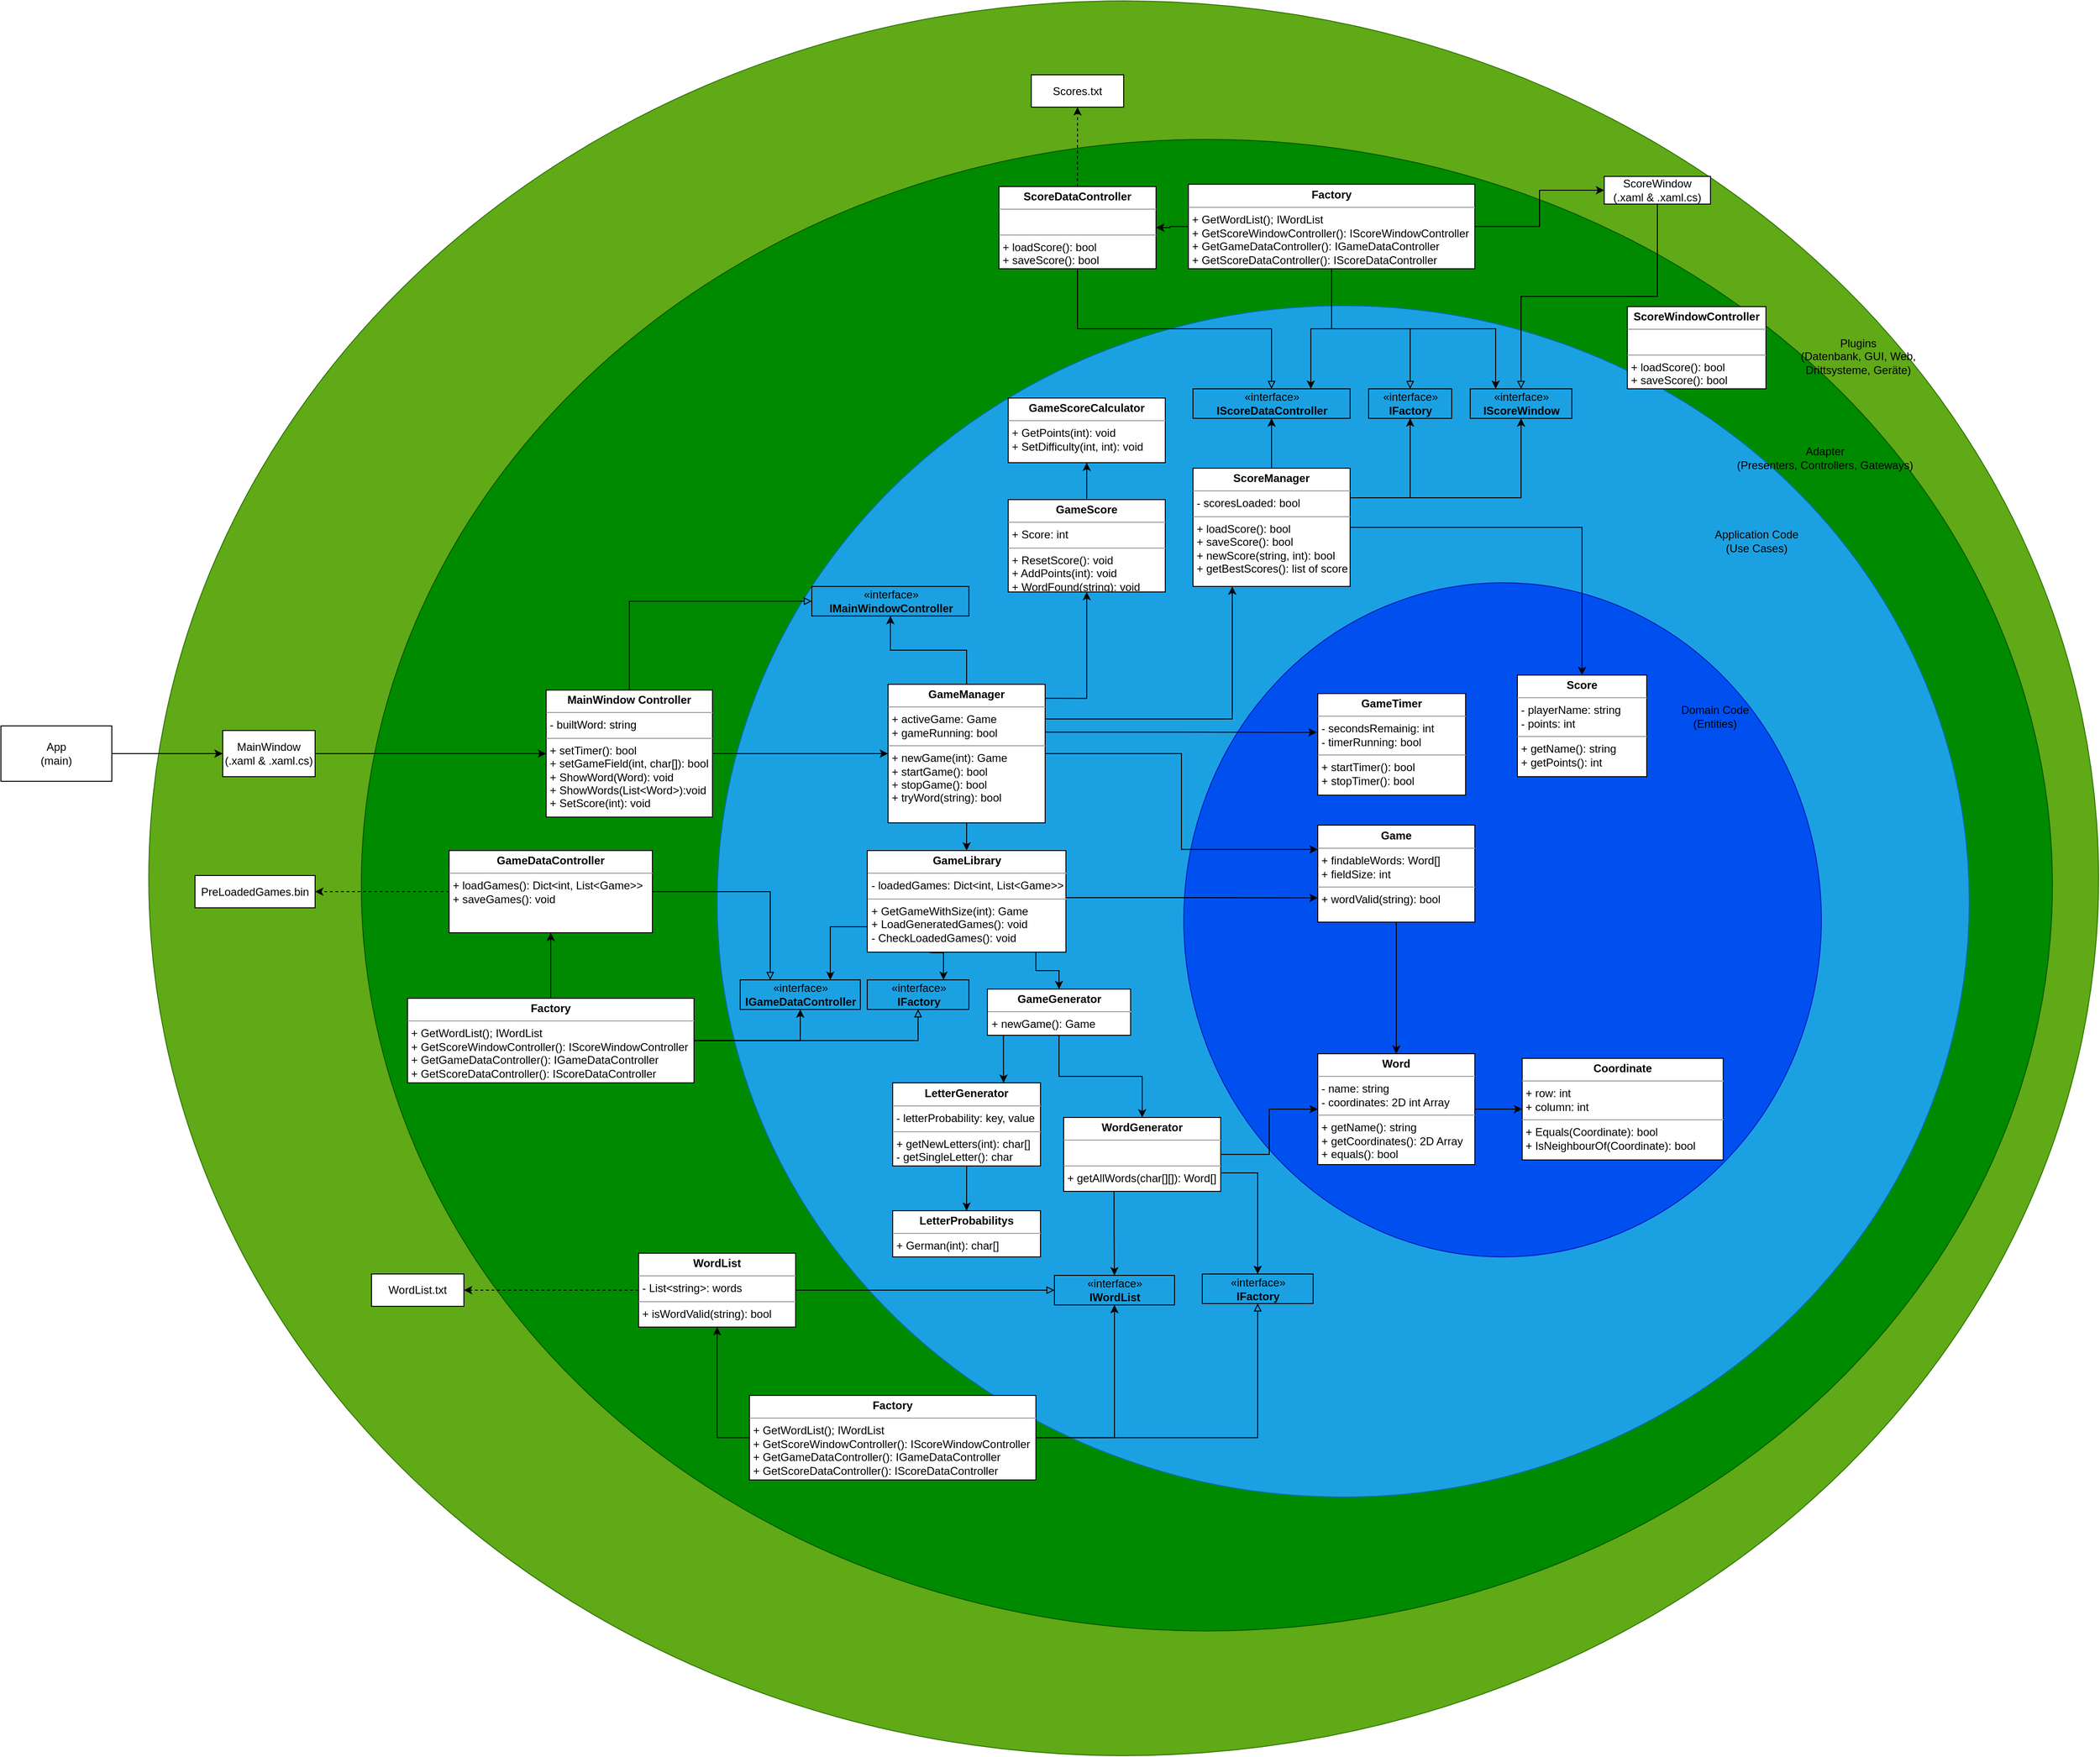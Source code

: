 <mxfile version="14.4.3" type="device"><diagram id="13Ci8cnXTDBYmVddRclu" name="Seite-1"><mxGraphModel dx="351" dy="676" grid="1" gridSize="10" guides="1" tooltips="1" connect="1" arrows="1" fold="1" page="1" pageScale="1" pageWidth="827" pageHeight="1169" math="0" shadow="0"><root><mxCell id="0"/><mxCell id="1" parent="0"/><mxCell id="1ZH-UxGlyihbAkUnr0aM-4" value="" style="ellipse;whiteSpace=wrap;html=1;fillColor=#60a917;strokeColor=#2D7600;fontColor=#ffffff;" parent="1" vertex="1"><mxGeometry x="1000" width="2110" height="1900" as="geometry"/></mxCell><mxCell id="1ZH-UxGlyihbAkUnr0aM-3" value="" style="ellipse;whiteSpace=wrap;html=1;fillColor=#008a00;strokeColor=#005700;fontColor=#ffffff;" parent="1" vertex="1"><mxGeometry x="1230" y="150" width="1830" height="1615" as="geometry"/></mxCell><mxCell id="1ZH-UxGlyihbAkUnr0aM-2" value="" style="ellipse;whiteSpace=wrap;html=1;fillColor=#1ba1e2;strokeColor=#006EAF;fontColor=#ffffff;" parent="1" vertex="1"><mxGeometry x="1615" y="330" width="1355" height="1290" as="geometry"/></mxCell><mxCell id="1ZH-UxGlyihbAkUnr0aM-1" value="" style="ellipse;whiteSpace=wrap;html=1;fillColor=#0050ef;strokeColor=#001DBC;fontColor=#ffffff;" parent="1" vertex="1"><mxGeometry x="2120" y="630" width="690" height="730" as="geometry"/></mxCell><mxCell id="1ZH-UxGlyihbAkUnr0aM-5" value="Plugins&lt;br&gt;(Datenbank, GUI, Web, &lt;br&gt;Drittsysteme, Geräte)" style="text;html=1;strokeColor=none;fillColor=none;align=center;verticalAlign=middle;whiteSpace=wrap;rounded=0;" parent="1" vertex="1"><mxGeometry x="2730" y="360" width="240" height="50" as="geometry"/></mxCell><mxCell id="1ZH-UxGlyihbAkUnr0aM-7" value="Adapter&lt;br&gt;(Presenters, Controllers, Gateways)" style="text;html=1;strokeColor=none;fillColor=none;align=center;verticalAlign=middle;whiteSpace=wrap;rounded=0;" parent="1" vertex="1"><mxGeometry x="2703.75" y="480" width="220" height="30" as="geometry"/></mxCell><mxCell id="1ZH-UxGlyihbAkUnr0aM-8" value="Application Code&lt;br&gt;(Use Cases)" style="text;html=1;strokeColor=none;fillColor=none;align=center;verticalAlign=middle;whiteSpace=wrap;rounded=0;" parent="1" vertex="1"><mxGeometry x="2690" y="570" width="100" height="30" as="geometry"/></mxCell><mxCell id="1ZH-UxGlyihbAkUnr0aM-9" value="Domain Code&lt;br&gt;(Entities)" style="text;html=1;strokeColor=none;fillColor=none;align=center;verticalAlign=middle;whiteSpace=wrap;rounded=0;" parent="1" vertex="1"><mxGeometry x="2650" y="760" width="90" height="30" as="geometry"/></mxCell><mxCell id="1ZH-UxGlyihbAkUnr0aM-16" style="edgeStyle=orthogonalEdgeStyle;rounded=0;orthogonalLoop=1;jettySize=auto;html=1;entryX=0;entryY=0.5;entryDx=0;entryDy=0;" parent="1" source="1ZH-UxGlyihbAkUnr0aM-10" target="1ZH-UxGlyihbAkUnr0aM-84" edge="1"><mxGeometry relative="1" as="geometry"><mxPoint x="1530" y="655" as="targetPoint"/></mxGeometry></mxCell><mxCell id="1ZH-UxGlyihbAkUnr0aM-10" value="MainWindow&lt;br&gt;(.xaml &amp;amp; .xaml.cs)" style="rounded=0;whiteSpace=wrap;html=1;" parent="1" vertex="1"><mxGeometry x="1080" y="790" width="100" height="50" as="geometry"/></mxCell><mxCell id="1ZH-UxGlyihbAkUnr0aM-22" value="" style="edgeStyle=orthogonalEdgeStyle;rounded=0;orthogonalLoop=1;jettySize=auto;html=1;entryX=0;entryY=0.5;entryDx=0;entryDy=0;exitX=1;exitY=0.5;exitDx=0;exitDy=0;" parent="1" source="1ZH-UxGlyihbAkUnr0aM-84" target="1ZH-UxGlyihbAkUnr0aM-75" edge="1"><mxGeometry relative="1" as="geometry"><mxPoint x="1580" y="672.5" as="sourcePoint"/><mxPoint x="1737.0" y="707.5" as="targetPoint"/></mxGeometry></mxCell><mxCell id="1ZH-UxGlyihbAkUnr0aM-50" style="edgeStyle=orthogonalEdgeStyle;rounded=0;orthogonalLoop=1;jettySize=auto;html=1;entryX=-0.007;entryY=0.382;entryDx=0;entryDy=0;exitX=0.994;exitY=0.345;exitDx=0;exitDy=0;exitPerimeter=0;entryPerimeter=0;" parent="1" source="1ZH-UxGlyihbAkUnr0aM-75" target="1ZH-UxGlyihbAkUnr0aM-41" edge="1"><mxGeometry relative="1" as="geometry"><mxPoint x="1837.0" y="707.5" as="sourcePoint"/></mxGeometry></mxCell><mxCell id="1ZH-UxGlyihbAkUnr0aM-23" value="WordList.txt" style="rounded=0;whiteSpace=wrap;html=1;" parent="1" vertex="1"><mxGeometry x="1241" y="1378.5" width="100" height="35" as="geometry"/></mxCell><mxCell id="1ZH-UxGlyihbAkUnr0aM-30" style="edgeStyle=orthogonalEdgeStyle;rounded=0;orthogonalLoop=1;jettySize=auto;html=1;entryX=1;entryY=0.5;entryDx=0;entryDy=0;dashed=1;exitX=0;exitY=0.5;exitDx=0;exitDy=0;" parent="1" source="1ZH-UxGlyihbAkUnr0aM-67" target="1ZH-UxGlyihbAkUnr0aM-23" edge="1"><mxGeometry relative="1" as="geometry"><mxPoint x="1350" y="897.5" as="sourcePoint"/></mxGeometry></mxCell><mxCell id="1ZH-UxGlyihbAkUnr0aM-41" value="&lt;p style=&quot;margin: 0px ; margin-top: 4px ; text-align: center&quot;&gt;&lt;b&gt;GameTimer&lt;/b&gt;&lt;/p&gt;&lt;hr size=&quot;1&quot;&gt;&lt;p style=&quot;margin: 0px ; margin-left: 4px&quot;&gt;- secondsRemainig: int&lt;/p&gt;&lt;p style=&quot;margin: 0px ; margin-left: 4px&quot;&gt;- timerRunning: bool&lt;/p&gt;&lt;hr size=&quot;1&quot;&gt;&lt;p style=&quot;margin: 0px ; margin-left: 4px&quot;&gt;+ startTimer(): bool&lt;/p&gt;&lt;p style=&quot;margin: 0px ; margin-left: 4px&quot;&gt;+ stopTimer(): bool&lt;/p&gt;" style="verticalAlign=top;align=left;overflow=fill;fontSize=12;fontFamily=Helvetica;html=1;labelBackgroundColor=none;collapsible=0;" parent="1" vertex="1"><mxGeometry x="2265" y="750" width="160" height="110" as="geometry"><mxRectangle x="610" y="215" width="130" height="80" as="alternateBounds"/></mxGeometry></mxCell><mxCell id="wfWR9D2AQXzAKUFRXGrG-4" style="edgeStyle=orthogonalEdgeStyle;rounded=0;orthogonalLoop=1;jettySize=auto;html=1;entryX=0;entryY=0.5;entryDx=0;entryDy=0;" parent="1" source="1ZH-UxGlyihbAkUnr0aM-53" target="wfWR9D2AQXzAKUFRXGrG-3" edge="1"><mxGeometry relative="1" as="geometry"/></mxCell><mxCell id="1ZH-UxGlyihbAkUnr0aM-53" value="&lt;p style=&quot;margin: 0px ; margin-top: 4px ; text-align: center&quot;&gt;&lt;b&gt;Word&lt;/b&gt;&lt;/p&gt;&lt;hr size=&quot;1&quot;&gt;&lt;p style=&quot;margin: 0px ; margin-left: 4px&quot;&gt;- name: string&lt;/p&gt;&lt;p style=&quot;margin: 0px ; margin-left: 4px&quot;&gt;- coordinates: 2D int Array&lt;/p&gt;&lt;hr size=&quot;1&quot;&gt;&lt;p style=&quot;margin: 0px ; margin-left: 4px&quot;&gt;+ getName(): string&lt;/p&gt;&lt;p style=&quot;margin: 0px ; margin-left: 4px&quot;&gt;+ getCoordinates(): 2D Array&lt;/p&gt;&lt;p style=&quot;margin: 0px ; margin-left: 4px&quot;&gt;+ equals(): bool&lt;/p&gt;" style="verticalAlign=top;align=left;overflow=fill;fontSize=12;fontFamily=Helvetica;html=1;labelBackgroundColor=none;collapsible=0;" parent="1" vertex="1"><mxGeometry x="2265" y="1140" width="170" height="120" as="geometry"><mxRectangle x="610" y="215" width="130" height="80" as="alternateBounds"/></mxGeometry></mxCell><mxCell id="1ZH-UxGlyihbAkUnr0aM-54" value="&lt;p style=&quot;margin: 0px ; margin-top: 4px ; text-align: center&quot;&gt;&lt;b&gt;Score&lt;/b&gt;&lt;/p&gt;&lt;hr size=&quot;1&quot;&gt;&lt;p style=&quot;margin: 0px ; margin-left: 4px&quot;&gt;- playerName: string&lt;/p&gt;&lt;p style=&quot;margin: 0px ; margin-left: 4px&quot;&gt;- points: int&lt;/p&gt;&lt;hr size=&quot;1&quot;&gt;&lt;p style=&quot;margin: 0px ; margin-left: 4px&quot;&gt;+ getName(): string&lt;/p&gt;&lt;p style=&quot;margin: 0px ; margin-left: 4px&quot;&gt;+ getPoints(): int&lt;/p&gt;" style="verticalAlign=top;align=left;overflow=fill;fontSize=12;fontFamily=Helvetica;html=1;labelBackgroundColor=none;collapsible=0;" parent="1" vertex="1"><mxGeometry x="2481" y="730" width="140" height="110" as="geometry"><mxRectangle x="610" y="215" width="130" height="80" as="alternateBounds"/></mxGeometry></mxCell><mxCell id="1ZH-UxGlyihbAkUnr0aM-56" style="edgeStyle=orthogonalEdgeStyle;rounded=0;orthogonalLoop=1;jettySize=auto;html=1;" parent="1" source="1ZH-UxGlyihbAkUnr0aM-55" target="1ZH-UxGlyihbAkUnr0aM-54" edge="1"><mxGeometry relative="1" as="geometry"/></mxCell><mxCell id="b4P-lz3XP3PZONv5YDNx-13" style="edgeStyle=orthogonalEdgeStyle;rounded=0;orthogonalLoop=1;jettySize=auto;html=1;entryX=0.5;entryY=1;entryDx=0;entryDy=0;exitX=1;exitY=0.25;exitDx=0;exitDy=0;" parent="1" source="1ZH-UxGlyihbAkUnr0aM-55" target="b4P-lz3XP3PZONv5YDNx-7" edge="1"><mxGeometry relative="1" as="geometry"/></mxCell><mxCell id="b4P-lz3XP3PZONv5YDNx-14" style="edgeStyle=orthogonalEdgeStyle;rounded=0;orthogonalLoop=1;jettySize=auto;html=1;entryX=0.5;entryY=1;entryDx=0;entryDy=0;exitX=1;exitY=0.25;exitDx=0;exitDy=0;" parent="1" source="1ZH-UxGlyihbAkUnr0aM-55" target="b4P-lz3XP3PZONv5YDNx-11" edge="1"><mxGeometry relative="1" as="geometry"/></mxCell><mxCell id="b4P-lz3XP3PZONv5YDNx-20" style="edgeStyle=orthogonalEdgeStyle;rounded=0;orthogonalLoop=1;jettySize=auto;html=1;entryX=0.5;entryY=1;entryDx=0;entryDy=0;endArrow=classic;endFill=1;" parent="1" source="1ZH-UxGlyihbAkUnr0aM-55" target="1ZH-UxGlyihbAkUnr0aM-64" edge="1"><mxGeometry relative="1" as="geometry"/></mxCell><mxCell id="1ZH-UxGlyihbAkUnr0aM-55" value="&lt;p style=&quot;margin: 0px ; margin-top: 4px ; text-align: center&quot;&gt;&lt;b&gt;ScoreManager&lt;/b&gt;&lt;/p&gt;&lt;hr size=&quot;1&quot;&gt;&lt;p style=&quot;margin: 0px ; margin-left: 4px&quot;&gt;- scoresLoaded: bool&lt;/p&gt;&lt;hr size=&quot;1&quot;&gt;&lt;p style=&quot;margin: 0px ; margin-left: 4px&quot;&gt;+ loadScore(): bool&lt;/p&gt;&lt;p style=&quot;margin: 0px ; margin-left: 4px&quot;&gt;+ saveScore(): bool&lt;/p&gt;&lt;p style=&quot;margin: 0px ; margin-left: 4px&quot;&gt;+ newScore(string, int): bool&lt;/p&gt;&lt;p style=&quot;margin: 0px ; margin-left: 4px&quot;&gt;+ getBestScores(): list of score&lt;/p&gt;" style="verticalAlign=top;align=left;overflow=fill;fontSize=12;fontFamily=Helvetica;html=1;labelBackgroundColor=none;collapsible=0;" parent="1" vertex="1"><mxGeometry x="2130" y="506" width="170" height="128" as="geometry"><mxRectangle x="610" y="215" width="130" height="80" as="alternateBounds"/></mxGeometry></mxCell><mxCell id="1ZH-UxGlyihbAkUnr0aM-71" style="edgeStyle=orthogonalEdgeStyle;rounded=0;orthogonalLoop=1;jettySize=auto;html=1;exitX=0.994;exitY=0.464;exitDx=0;exitDy=0;entryX=0;entryY=0.75;entryDx=0;entryDy=0;exitPerimeter=0;" parent="1" source="1ZH-UxGlyihbAkUnr0aM-57" target="1ZH-UxGlyihbAkUnr0aM-70" edge="1"><mxGeometry relative="1" as="geometry"><mxPoint x="2198" y="957" as="targetPoint"/></mxGeometry></mxCell><mxCell id="1ZH-UxGlyihbAkUnr0aM-80" style="edgeStyle=orthogonalEdgeStyle;rounded=0;orthogonalLoop=1;jettySize=auto;html=1;entryX=0.5;entryY=0;entryDx=0;entryDy=0;exitX=0.849;exitY=0.999;exitDx=0;exitDy=0;exitPerimeter=0;" parent="1" source="1ZH-UxGlyihbAkUnr0aM-57" target="1ZH-UxGlyihbAkUnr0aM-69" edge="1"><mxGeometry relative="1" as="geometry"/></mxCell><mxCell id="wfWR9D2AQXzAKUFRXGrG-2" style="edgeStyle=orthogonalEdgeStyle;rounded=0;orthogonalLoop=1;jettySize=auto;html=1;entryX=0.75;entryY=0;entryDx=0;entryDy=0;exitX=0;exitY=0.75;exitDx=0;exitDy=0;" parent="1" source="1ZH-UxGlyihbAkUnr0aM-57" target="COclywXS1AukyVQQLjQl-6" edge="1"><mxGeometry relative="1" as="geometry"/></mxCell><mxCell id="COclywXS1AukyVQQLjQl-4" style="rounded=0;orthogonalLoop=1;jettySize=auto;html=1;entryX=0.75;entryY=0;entryDx=0;entryDy=0;endArrow=classic;endFill=1;exitX=0.315;exitY=1.005;exitDx=0;exitDy=0;edgeStyle=orthogonalEdgeStyle;exitPerimeter=0;" parent="1" source="1ZH-UxGlyihbAkUnr0aM-57" target="COclywXS1AukyVQQLjQl-1" edge="1"><mxGeometry relative="1" as="geometry"/></mxCell><mxCell id="1ZH-UxGlyihbAkUnr0aM-57" value="&lt;p style=&quot;margin: 0px ; margin-top: 4px ; text-align: center&quot;&gt;&lt;b&gt;GameLibrary&lt;/b&gt;&lt;/p&gt;&lt;hr size=&quot;1&quot;&gt;&lt;p style=&quot;margin: 0px ; margin-left: 4px&quot;&gt;- loadedGames: Dict&amp;lt;int, List&amp;lt;Game&amp;gt;&amp;gt;&lt;/p&gt;&lt;hr size=&quot;1&quot;&gt;&lt;p style=&quot;margin: 0px ; margin-left: 4px&quot;&gt;+ GetGameWithSize(int): Game&lt;/p&gt;&lt;p style=&quot;margin: 0px ; margin-left: 4px&quot;&gt;+ LoadGeneratedGames(): void&lt;/p&gt;&lt;p style=&quot;margin: 0px ; margin-left: 4px&quot;&gt;- CheckLoadedGames(): void&lt;/p&gt;" style="verticalAlign=top;align=left;overflow=fill;fontSize=12;fontFamily=Helvetica;html=1;labelBackgroundColor=none;collapsible=0;" parent="1" vertex="1"><mxGeometry x="1777.5" y="920" width="215" height="110" as="geometry"><mxRectangle x="610" y="215" width="130" height="80" as="alternateBounds"/></mxGeometry></mxCell><mxCell id="Ermiqa8q6sQaEe-6wT54-7" style="edgeStyle=orthogonalEdgeStyle;rounded=0;orthogonalLoop=1;jettySize=auto;html=1;entryX=0.75;entryY=0;entryDx=0;entryDy=0;strokeColor=none;" parent="1" target="1ZH-UxGlyihbAkUnr0aM-75" edge="1"><mxGeometry relative="1" as="geometry"><mxPoint x="1782" y="740" as="sourcePoint"/></mxGeometry></mxCell><mxCell id="1ZH-UxGlyihbAkUnr0aM-60" value="Scores.txt" style="rounded=0;whiteSpace=wrap;html=1;" parent="1" vertex="1"><mxGeometry x="1955" y="80" width="100" height="35" as="geometry"/></mxCell><mxCell id="1ZH-UxGlyihbAkUnr0aM-65" style="edgeStyle=orthogonalEdgeStyle;rounded=0;orthogonalLoop=1;jettySize=auto;html=1;entryX=0.5;entryY=0;entryDx=0;entryDy=0;endArrow=block;endFill=0;exitX=0.5;exitY=1;exitDx=0;exitDy=0;" parent="1" source="1ZH-UxGlyihbAkUnr0aM-61" target="1ZH-UxGlyihbAkUnr0aM-64" edge="1"><mxGeometry relative="1" as="geometry"/></mxCell><mxCell id="b4P-lz3XP3PZONv5YDNx-18" style="edgeStyle=orthogonalEdgeStyle;rounded=0;orthogonalLoop=1;jettySize=auto;html=1;entryX=0.5;entryY=1;entryDx=0;entryDy=0;endArrow=classic;endFill=1;dashed=1;" parent="1" source="1ZH-UxGlyihbAkUnr0aM-61" target="1ZH-UxGlyihbAkUnr0aM-60" edge="1"><mxGeometry relative="1" as="geometry"/></mxCell><mxCell id="1ZH-UxGlyihbAkUnr0aM-61" value="&lt;p style=&quot;margin: 0px ; margin-top: 4px ; text-align: center&quot;&gt;&lt;b&gt;ScoreDataController&lt;/b&gt;&lt;/p&gt;&lt;hr size=&quot;1&quot;&gt;&lt;p style=&quot;margin: 0px ; margin-left: 4px&quot;&gt;&lt;br&gt;&lt;/p&gt;&lt;hr size=&quot;1&quot;&gt;&lt;p style=&quot;margin: 0px ; margin-left: 4px&quot;&gt;+ loadScore(): bool&lt;/p&gt;&lt;p style=&quot;margin: 0px ; margin-left: 4px&quot;&gt;+ saveScore(): bool&lt;/p&gt;" style="verticalAlign=top;align=left;overflow=fill;fontSize=12;fontFamily=Helvetica;html=1;labelBackgroundColor=none;collapsible=0;" parent="1" vertex="1"><mxGeometry x="1920" y="201" width="170" height="89" as="geometry"><mxRectangle x="610" y="215" width="130" height="80" as="alternateBounds"/></mxGeometry></mxCell><mxCell id="1ZH-UxGlyihbAkUnr0aM-64" value="«interface»&lt;br&gt;&lt;b&gt;I&lt;/b&gt;&lt;b&gt;ScoreDataController&lt;/b&gt;" style="html=1;labelBackgroundColor=none;fillColor=none;" parent="1" vertex="1"><mxGeometry x="2130" y="420" width="170" height="32" as="geometry"/></mxCell><mxCell id="1ZH-UxGlyihbAkUnr0aM-77" style="edgeStyle=orthogonalEdgeStyle;rounded=0;orthogonalLoop=1;jettySize=auto;html=1;entryX=0;entryY=0.5;entryDx=0;entryDy=0;exitX=1;exitY=0.5;exitDx=0;exitDy=0;endArrow=block;endFill=0;" parent="1" source="1ZH-UxGlyihbAkUnr0aM-67" target="1ZH-UxGlyihbAkUnr0aM-68" edge="1"><mxGeometry relative="1" as="geometry"/></mxCell><mxCell id="1ZH-UxGlyihbAkUnr0aM-67" value="&lt;p style=&quot;margin: 0px ; margin-top: 4px ; text-align: center&quot;&gt;&lt;b&gt;WordList&lt;/b&gt;&lt;/p&gt;&lt;hr size=&quot;1&quot;&gt;&lt;p style=&quot;margin: 0px ; margin-left: 4px&quot;&gt;-&amp;nbsp;List&amp;lt;string&amp;gt;: words&lt;/p&gt;&lt;hr size=&quot;1&quot;&gt;&lt;p style=&quot;margin: 0px ; margin-left: 4px&quot;&gt;+ isWordValid(string): bool&lt;/p&gt;" style="verticalAlign=top;align=left;overflow=fill;fontSize=12;fontFamily=Helvetica;html=1;labelBackgroundColor=none;collapsible=0;" parent="1" vertex="1"><mxGeometry x="1530" y="1356" width="170" height="80" as="geometry"><mxRectangle x="610" y="215" width="130" height="80" as="alternateBounds"/></mxGeometry></mxCell><mxCell id="1ZH-UxGlyihbAkUnr0aM-68" value="«interface»&lt;br&gt;&lt;b&gt;IWordList&lt;/b&gt;" style="html=1;labelBackgroundColor=none;fillColor=none;" parent="1" vertex="1"><mxGeometry x="1980" y="1380" width="130" height="32" as="geometry"/></mxCell><mxCell id="-C0uwb52zHowUk3KE3RC-2" style="edgeStyle=orthogonalEdgeStyle;rounded=0;orthogonalLoop=1;jettySize=auto;html=1;entryX=0.5;entryY=0;entryDx=0;entryDy=0;" parent="1" source="1ZH-UxGlyihbAkUnr0aM-69" target="1ZH-UxGlyihbAkUnr0aM-72" edge="1"><mxGeometry relative="1" as="geometry"/></mxCell><mxCell id="ljG10tLtxkXFEYLUPKTf-4" style="edgeStyle=orthogonalEdgeStyle;rounded=0;orthogonalLoop=1;jettySize=auto;html=1;entryX=0.75;entryY=0;entryDx=0;entryDy=0;exitX=0.112;exitY=0.994;exitDx=0;exitDy=0;exitPerimeter=0;" parent="1" source="1ZH-UxGlyihbAkUnr0aM-69" target="b4P-lz3XP3PZONv5YDNx-21" edge="1"><mxGeometry relative="1" as="geometry"/></mxCell><mxCell id="1ZH-UxGlyihbAkUnr0aM-69" value="&lt;p style=&quot;margin: 0px ; margin-top: 4px ; text-align: center&quot;&gt;&lt;b&gt;GameGenerator&lt;/b&gt;&lt;/p&gt;&lt;hr size=&quot;1&quot;&gt;&lt;p style=&quot;margin: 0px ; margin-left: 4px&quot;&gt;&lt;/p&gt;&lt;p style=&quot;margin: 0px ; margin-left: 4px&quot;&gt;+ newGame(): Game&lt;/p&gt;" style="verticalAlign=top;align=left;overflow=fill;fontSize=12;fontFamily=Helvetica;html=1;labelBackgroundColor=none;collapsible=0;" parent="1" vertex="1"><mxGeometry x="1907.5" y="1070" width="155" height="50" as="geometry"><mxRectangle x="610" y="215" width="130" height="80" as="alternateBounds"/></mxGeometry></mxCell><mxCell id="1ZH-UxGlyihbAkUnr0aM-90" style="edgeStyle=orthogonalEdgeStyle;rounded=0;orthogonalLoop=1;jettySize=auto;html=1;entryX=0.5;entryY=0;entryDx=0;entryDy=0;startArrow=none;startFill=0;" parent="1" source="1ZH-UxGlyihbAkUnr0aM-70" target="1ZH-UxGlyihbAkUnr0aM-53" edge="1"><mxGeometry relative="1" as="geometry"/></mxCell><mxCell id="1ZH-UxGlyihbAkUnr0aM-70" value="&lt;p style=&quot;margin: 0px ; margin-top: 4px ; text-align: center&quot;&gt;&lt;b&gt;Game&lt;/b&gt;&lt;/p&gt;&lt;hr size=&quot;1&quot;&gt;&lt;p style=&quot;margin: 0px ; margin-left: 4px&quot;&gt;+ findableWords: Word[]&lt;/p&gt;&lt;p style=&quot;margin: 0px ; margin-left: 4px&quot;&gt;+ fieldSize: int&lt;br&gt;&lt;/p&gt;&lt;hr size=&quot;1&quot;&gt;&lt;p style=&quot;margin: 0px ; margin-left: 4px&quot;&gt;+ wordValid(string): bool&lt;/p&gt;" style="verticalAlign=top;align=left;overflow=fill;fontSize=12;fontFamily=Helvetica;html=1;labelBackgroundColor=none;collapsible=0;" parent="1" vertex="1"><mxGeometry x="2265" y="892.5" width="170" height="105" as="geometry"><mxRectangle x="610" y="215" width="130" height="80" as="alternateBounds"/></mxGeometry></mxCell><mxCell id="1ZH-UxGlyihbAkUnr0aM-88" style="edgeStyle=orthogonalEdgeStyle;rounded=0;orthogonalLoop=1;jettySize=auto;html=1;entryX=0;entryY=0.5;entryDx=0;entryDy=0;startArrow=none;startFill=0;" parent="1" source="1ZH-UxGlyihbAkUnr0aM-72" target="1ZH-UxGlyihbAkUnr0aM-53" edge="1"><mxGeometry relative="1" as="geometry"/></mxCell><mxCell id="b4P-lz3XP3PZONv5YDNx-2" style="edgeStyle=orthogonalEdgeStyle;rounded=0;orthogonalLoop=1;jettySize=auto;html=1;exitX=1;exitY=0.75;exitDx=0;exitDy=0;entryX=0.5;entryY=0;entryDx=0;entryDy=0;" parent="1" source="1ZH-UxGlyihbAkUnr0aM-72" target="b4P-lz3XP3PZONv5YDNx-6" edge="1"><mxGeometry relative="1" as="geometry"><mxPoint x="2075" y="1380" as="targetPoint"/></mxGeometry></mxCell><mxCell id="b4P-lz3XP3PZONv5YDNx-17" style="edgeStyle=orthogonalEdgeStyle;rounded=0;orthogonalLoop=1;jettySize=auto;html=1;entryX=0.5;entryY=0;entryDx=0;entryDy=0;endArrow=classic;endFill=1;exitX=0.321;exitY=0.989;exitDx=0;exitDy=0;exitPerimeter=0;" parent="1" source="1ZH-UxGlyihbAkUnr0aM-72" target="1ZH-UxGlyihbAkUnr0aM-68" edge="1"><mxGeometry relative="1" as="geometry"/></mxCell><mxCell id="1ZH-UxGlyihbAkUnr0aM-72" value="&lt;p style=&quot;margin: 0px ; margin-top: 4px ; text-align: center&quot;&gt;&lt;b&gt;WordGenerator&lt;/b&gt;&lt;/p&gt;&lt;hr size=&quot;1&quot;&gt;&lt;p style=&quot;margin: 0px ; margin-left: 4px&quot;&gt;&lt;br&gt;&lt;/p&gt;&lt;hr size=&quot;1&quot;&gt;&lt;p style=&quot;margin: 0px ; margin-left: 4px&quot;&gt;+ getAllWords(char[][]): Word[]&lt;/p&gt;&lt;p style=&quot;margin: 0px ; margin-left: 4px&quot;&gt;&lt;br&gt;&lt;/p&gt;" style="verticalAlign=top;align=left;overflow=fill;fontSize=12;fontFamily=Helvetica;html=1;labelBackgroundColor=none;collapsible=0;" parent="1" vertex="1"><mxGeometry x="1990" y="1209" width="170" height="80" as="geometry"><mxRectangle x="610" y="215" width="130" height="80" as="alternateBounds"/></mxGeometry></mxCell><mxCell id="1ZH-UxGlyihbAkUnr0aM-81" style="edgeStyle=orthogonalEdgeStyle;rounded=0;orthogonalLoop=1;jettySize=auto;html=1;entryX=0.5;entryY=0;entryDx=0;entryDy=0;" parent="1" source="1ZH-UxGlyihbAkUnr0aM-75" target="1ZH-UxGlyihbAkUnr0aM-57" edge="1"><mxGeometry relative="1" as="geometry"/></mxCell><mxCell id="Ermiqa8q6sQaEe-6wT54-10" style="edgeStyle=orthogonalEdgeStyle;rounded=0;orthogonalLoop=1;jettySize=auto;html=1;entryX=0.25;entryY=1;entryDx=0;entryDy=0;exitX=1;exitY=0.25;exitDx=0;exitDy=0;" parent="1" source="1ZH-UxGlyihbAkUnr0aM-75" target="1ZH-UxGlyihbAkUnr0aM-55" edge="1"><mxGeometry relative="1" as="geometry"/></mxCell><mxCell id="b4P-lz3XP3PZONv5YDNx-23" style="edgeStyle=orthogonalEdgeStyle;rounded=0;orthogonalLoop=1;jettySize=auto;html=1;entryX=0.5;entryY=1;entryDx=0;entryDy=0;endArrow=classic;endFill=1;" parent="1" source="1ZH-UxGlyihbAkUnr0aM-75" target="Ermiqa8q6sQaEe-6wT54-9" edge="1"><mxGeometry relative="1" as="geometry"/></mxCell><mxCell id="COclywXS1AukyVQQLjQl-7" style="edgeStyle=orthogonalEdgeStyle;rounded=0;orthogonalLoop=1;jettySize=auto;html=1;entryX=0;entryY=0.25;entryDx=0;entryDy=0;endArrow=classic;endFill=1;" parent="1" source="1ZH-UxGlyihbAkUnr0aM-75" target="1ZH-UxGlyihbAkUnr0aM-70" edge="1"><mxGeometry relative="1" as="geometry"/></mxCell><mxCell id="ljG10tLtxkXFEYLUPKTf-3" style="edgeStyle=orthogonalEdgeStyle;rounded=0;orthogonalLoop=1;jettySize=auto;html=1;entryX=0.5;entryY=1;entryDx=0;entryDy=0;exitX=1.003;exitY=0.101;exitDx=0;exitDy=0;exitPerimeter=0;" parent="1" source="1ZH-UxGlyihbAkUnr0aM-75" target="b4P-lz3XP3PZONv5YDNx-27" edge="1"><mxGeometry relative="1" as="geometry"/></mxCell><mxCell id="1ZH-UxGlyihbAkUnr0aM-75" value="&lt;p style=&quot;margin: 0px ; margin-top: 4px ; text-align: center&quot;&gt;&lt;b&gt;GameManager&lt;/b&gt;&lt;/p&gt;&lt;hr size=&quot;1&quot;&gt;&lt;p style=&quot;margin: 0px ; margin-left: 4px&quot;&gt;&lt;span&gt;+ activeGame: Game&lt;/span&gt;&lt;br&gt;&lt;/p&gt;&lt;p style=&quot;margin: 0px ; margin-left: 4px&quot;&gt;+ gameRunning: bool&lt;br&gt;&lt;/p&gt;&lt;hr size=&quot;1&quot;&gt;&lt;p style=&quot;margin: 0px ; margin-left: 4px&quot;&gt;+ newGame(int): Game&lt;/p&gt;&lt;p style=&quot;margin: 0px 0px 0px 4px&quot;&gt;+ startGame(): bool&lt;/p&gt;&lt;p style=&quot;margin: 0px 0px 0px 4px&quot;&gt;+ stopGame(): bool&lt;/p&gt;&lt;p style=&quot;margin: 0px 0px 0px 4px&quot;&gt;+ tryWord(string): bool&lt;/p&gt;&lt;p style=&quot;margin: 0px ; margin-left: 4px&quot;&gt;&lt;br&gt;&lt;/p&gt;" style="verticalAlign=top;align=left;overflow=fill;fontSize=12;fontFamily=Helvetica;html=1;labelBackgroundColor=none;collapsible=0;" parent="1" vertex="1"><mxGeometry x="1800" y="740" width="170" height="150" as="geometry"><mxRectangle x="610" y="215" width="130" height="80" as="alternateBounds"/></mxGeometry></mxCell><mxCell id="b4P-lz3XP3PZONv5YDNx-19" style="edgeStyle=orthogonalEdgeStyle;rounded=0;orthogonalLoop=1;jettySize=auto;html=1;entryX=0;entryY=0.5;entryDx=0;entryDy=0;endArrow=block;endFill=0;exitX=0.5;exitY=0;exitDx=0;exitDy=0;" parent="1" source="1ZH-UxGlyihbAkUnr0aM-84" target="Ermiqa8q6sQaEe-6wT54-9" edge="1"><mxGeometry relative="1" as="geometry"/></mxCell><mxCell id="1ZH-UxGlyihbAkUnr0aM-84" value="&lt;p style=&quot;margin: 0px ; margin-top: 4px ; text-align: center&quot;&gt;&lt;b&gt;MainWindow Controller&lt;/b&gt;&lt;/p&gt;&lt;hr size=&quot;1&quot;&gt;&lt;p style=&quot;margin: 0px ; margin-left: 4px&quot;&gt;- builtWord: string&lt;/p&gt;&lt;hr size=&quot;1&quot;&gt;&lt;p style=&quot;margin: 0px ; margin-left: 4px&quot;&gt;+ setTimer(): bool&lt;/p&gt;&lt;p style=&quot;margin: 0px ; margin-left: 4px&quot;&gt;+ setGameField(int, char[]): bool&lt;/p&gt;&lt;p style=&quot;margin: 0px ; margin-left: 4px&quot;&gt;+ ShowWord(Word): void&lt;/p&gt;&lt;p style=&quot;margin: 0px ; margin-left: 4px&quot;&gt;+ ShowWords(List&amp;lt;Word&amp;gt;):void&lt;/p&gt;&lt;p style=&quot;margin: 0px ; margin-left: 4px&quot;&gt;+ SetScore(int): void&lt;/p&gt;" style="verticalAlign=top;align=left;overflow=fill;fontSize=12;fontFamily=Helvetica;html=1;labelBackgroundColor=none;collapsible=0;" parent="1" vertex="1"><mxGeometry x="1430" y="746.25" width="180" height="137.5" as="geometry"><mxRectangle x="610" y="215" width="130" height="80" as="alternateBounds"/></mxGeometry></mxCell><mxCell id="b4P-lz3XP3PZONv5YDNx-12" style="edgeStyle=orthogonalEdgeStyle;rounded=0;orthogonalLoop=1;jettySize=auto;html=1;entryX=0.5;entryY=0;entryDx=0;entryDy=0;exitX=0.5;exitY=1;exitDx=0;exitDy=0;endArrow=block;endFill=0;" parent="1" source="1ZH-UxGlyihbAkUnr0aM-85" target="b4P-lz3XP3PZONv5YDNx-11" edge="1"><mxGeometry relative="1" as="geometry"/></mxCell><mxCell id="1ZH-UxGlyihbAkUnr0aM-85" value="ScoreWindow&lt;br&gt;(.xaml &amp;amp; .xaml.cs)" style="rounded=0;whiteSpace=wrap;html=1;" parent="1" vertex="1"><mxGeometry x="2575" y="190" width="115" height="30" as="geometry"/></mxCell><mxCell id="Ermiqa8q6sQaEe-6wT54-2" style="edgeStyle=orthogonalEdgeStyle;rounded=0;orthogonalLoop=1;jettySize=auto;html=1;entryX=0;entryY=0.5;entryDx=0;entryDy=0;exitX=1;exitY=0.5;exitDx=0;exitDy=0;" parent="1" source="Ermiqa8q6sQaEe-6wT54-1" target="1ZH-UxGlyihbAkUnr0aM-10" edge="1"><mxGeometry relative="1" as="geometry"/></mxCell><mxCell id="Ermiqa8q6sQaEe-6wT54-1" value="App&lt;br&gt;(main)" style="rounded=0;whiteSpace=wrap;html=1;" parent="1" vertex="1"><mxGeometry x="840" y="785" width="120" height="60" as="geometry"/></mxCell><mxCell id="Ermiqa8q6sQaEe-6wT54-9" value="«interface»&lt;br&gt;&lt;b&gt;IMainWindowController&lt;/b&gt;" style="html=1;labelBackgroundColor=none;fillColor=none;" parent="1" vertex="1"><mxGeometry x="1717.5" y="634" width="170" height="32" as="geometry"/></mxCell><mxCell id="b4P-lz3XP3PZONv5YDNx-4" style="edgeStyle=orthogonalEdgeStyle;rounded=0;orthogonalLoop=1;jettySize=auto;html=1;entryX=0.5;entryY=1;entryDx=0;entryDy=0;endArrow=block;endFill=0;exitX=1;exitY=0.5;exitDx=0;exitDy=0;" parent="1" source="COclywXS1AukyVQQLjQl-18" target="b4P-lz3XP3PZONv5YDNx-6" edge="1"><mxGeometry relative="1" as="geometry"><mxPoint x="1990" y="1420" as="targetPoint"/><mxPoint x="1920" y="1526.75" as="sourcePoint"/></mxGeometry></mxCell><mxCell id="b4P-lz3XP3PZONv5YDNx-5" style="edgeStyle=orthogonalEdgeStyle;rounded=0;orthogonalLoop=1;jettySize=auto;html=1;entryX=0.5;entryY=1;entryDx=0;entryDy=0;exitX=0;exitY=0.5;exitDx=0;exitDy=0;" parent="1" source="COclywXS1AukyVQQLjQl-18" target="1ZH-UxGlyihbAkUnr0aM-67" edge="1"><mxGeometry relative="1" as="geometry"><mxPoint x="1610" y="1526.75" as="sourcePoint"/></mxGeometry></mxCell><mxCell id="b4P-lz3XP3PZONv5YDNx-6" value="«interface»&lt;br&gt;&lt;b&gt;IFactory&lt;br&gt;&lt;/b&gt;" style="html=1;labelBackgroundColor=none;fillColor=none;" parent="1" vertex="1"><mxGeometry x="2140" y="1378.5" width="120" height="32" as="geometry"/></mxCell><mxCell id="b4P-lz3XP3PZONv5YDNx-7" value="«interface»&lt;br&gt;&lt;b&gt;IFactory&lt;br&gt;&lt;/b&gt;" style="html=1;labelBackgroundColor=none;fillColor=none;" parent="1" vertex="1"><mxGeometry x="2320" y="420" width="90" height="32" as="geometry"/></mxCell><mxCell id="b4P-lz3XP3PZONv5YDNx-16" style="edgeStyle=orthogonalEdgeStyle;rounded=0;orthogonalLoop=1;jettySize=auto;html=1;entryX=0.5;entryY=0;entryDx=0;entryDy=0;endArrow=block;endFill=0;exitX=0.5;exitY=1;exitDx=0;exitDy=0;" parent="1" source="COclywXS1AukyVQQLjQl-20" target="b4P-lz3XP3PZONv5YDNx-7" edge="1"><mxGeometry relative="1" as="geometry"><mxPoint x="2595" y="305" as="sourcePoint"/></mxGeometry></mxCell><mxCell id="b4P-lz3XP3PZONv5YDNx-11" value="«interface»&lt;br&gt;&lt;b&gt;IScoreWindow&lt;br&gt;&lt;/b&gt;" style="html=1;labelBackgroundColor=none;fillColor=none;" parent="1" vertex="1"><mxGeometry x="2430" y="420" width="110" height="32" as="geometry"/></mxCell><mxCell id="b4P-lz3XP3PZONv5YDNx-26" style="edgeStyle=orthogonalEdgeStyle;rounded=0;orthogonalLoop=1;jettySize=auto;html=1;entryX=0.5;entryY=0;entryDx=0;entryDy=0;endArrow=classic;endFill=1;" parent="1" source="b4P-lz3XP3PZONv5YDNx-21" target="b4P-lz3XP3PZONv5YDNx-24" edge="1"><mxGeometry relative="1" as="geometry"/></mxCell><mxCell id="b4P-lz3XP3PZONv5YDNx-21" value="&lt;p style=&quot;margin: 0px ; margin-top: 4px ; text-align: center&quot;&gt;&lt;b&gt;LetterGenerator&lt;/b&gt;&lt;/p&gt;&lt;hr size=&quot;1&quot;&gt;&lt;p style=&quot;margin: 0px ; margin-left: 4px&quot;&gt;- letterProbability: key, value&lt;/p&gt;&lt;hr size=&quot;1&quot;&gt;&lt;p style=&quot;margin: 0px ; margin-left: 4px&quot;&gt;+ getNewLetters(int): char[]&lt;/p&gt;&lt;p style=&quot;margin: 0px ; margin-left: 4px&quot;&gt;- getSingleLetter(): char&lt;/p&gt;" style="verticalAlign=top;align=left;overflow=fill;fontSize=12;fontFamily=Helvetica;html=1;labelBackgroundColor=none;collapsible=0;" parent="1" vertex="1"><mxGeometry x="1805" y="1171.5" width="160" height="90" as="geometry"><mxRectangle x="610" y="215" width="130" height="80" as="alternateBounds"/></mxGeometry></mxCell><mxCell id="b4P-lz3XP3PZONv5YDNx-24" value="&lt;p style=&quot;margin: 0px ; margin-top: 4px ; text-align: center&quot;&gt;&lt;b&gt;LetterProbabilitys&lt;/b&gt;&lt;/p&gt;&lt;hr size=&quot;1&quot;&gt;&lt;p style=&quot;margin: 0px ; margin-left: 4px&quot;&gt;&lt;/p&gt;&lt;p style=&quot;margin: 0px ; margin-left: 4px&quot;&gt;+ German(int): char[]&lt;/p&gt;&lt;p style=&quot;margin: 0px ; margin-left: 4px&quot;&gt;&lt;br&gt;&lt;/p&gt;" style="verticalAlign=top;align=left;overflow=fill;fontSize=12;fontFamily=Helvetica;html=1;labelBackgroundColor=none;collapsible=0;" parent="1" vertex="1"><mxGeometry x="1805" y="1310" width="160" height="50" as="geometry"><mxRectangle x="610" y="215" width="130" height="80" as="alternateBounds"/></mxGeometry></mxCell><mxCell id="b4P-lz3XP3PZONv5YDNx-37" style="edgeStyle=orthogonalEdgeStyle;rounded=0;orthogonalLoop=1;jettySize=auto;html=1;entryX=0.5;entryY=1;entryDx=0;entryDy=0;endArrow=classic;endFill=1;" parent="1" source="b4P-lz3XP3PZONv5YDNx-27" target="b4P-lz3XP3PZONv5YDNx-36" edge="1"><mxGeometry relative="1" as="geometry"/></mxCell><mxCell id="b4P-lz3XP3PZONv5YDNx-27" value="&lt;p style=&quot;margin: 0px ; margin-top: 4px ; text-align: center&quot;&gt;&lt;b&gt;GameScore&lt;/b&gt;&lt;/p&gt;&lt;hr size=&quot;1&quot;&gt;&lt;p style=&quot;margin: 0px ; margin-left: 4px&quot;&gt;+ Score: int&lt;/p&gt;&lt;hr size=&quot;1&quot;&gt;&lt;p style=&quot;margin: 0px ; margin-left: 4px&quot;&gt;+ ResetScore(): void&lt;/p&gt;&lt;p style=&quot;margin: 0px ; margin-left: 4px&quot;&gt;+ AddPoints(int): void&lt;/p&gt;&lt;p style=&quot;margin: 0px ; margin-left: 4px&quot;&gt;+ WordFound(string): void&lt;/p&gt;&lt;p style=&quot;margin: 0px ; margin-left: 4px&quot;&gt;&lt;br&gt;&lt;/p&gt;" style="verticalAlign=top;align=left;overflow=fill;fontSize=12;fontFamily=Helvetica;html=1;labelBackgroundColor=none;collapsible=0;" parent="1" vertex="1"><mxGeometry x="1930" y="540" width="170" height="100" as="geometry"><mxRectangle x="610" y="215" width="130" height="80" as="alternateBounds"/></mxGeometry></mxCell><mxCell id="b4P-lz3XP3PZONv5YDNx-36" value="&lt;p style=&quot;margin: 0px ; margin-top: 4px ; text-align: center&quot;&gt;&lt;b&gt;GameScoreCalculator&lt;/b&gt;&lt;/p&gt;&lt;hr size=&quot;1&quot;&gt;&lt;p style=&quot;margin: 0px ; margin-left: 4px&quot;&gt;+ GetPoints(int): void&lt;/p&gt;&lt;p style=&quot;margin: 0px ; margin-left: 4px&quot;&gt;+ SetDifficulty(int, int): void&lt;/p&gt;&lt;p style=&quot;margin: 0px ; margin-left: 4px&quot;&gt;&lt;br&gt;&lt;/p&gt;" style="verticalAlign=top;align=left;overflow=fill;fontSize=12;fontFamily=Helvetica;html=1;labelBackgroundColor=none;collapsible=0;" parent="1" vertex="1"><mxGeometry x="1930" y="430" width="170" height="70" as="geometry"><mxRectangle x="610" y="215" width="130" height="80" as="alternateBounds"/></mxGeometry></mxCell><mxCell id="COclywXS1AukyVQQLjQl-8" style="edgeStyle=orthogonalEdgeStyle;rounded=0;orthogonalLoop=1;jettySize=auto;html=1;entryX=0.25;entryY=0;entryDx=0;entryDy=0;endArrow=block;endFill=0;" parent="1" source="wfWR9D2AQXzAKUFRXGrG-1" target="COclywXS1AukyVQQLjQl-6" edge="1"><mxGeometry relative="1" as="geometry"/></mxCell><mxCell id="ljG10tLtxkXFEYLUPKTf-2" style="edgeStyle=orthogonalEdgeStyle;rounded=0;orthogonalLoop=1;jettySize=auto;html=1;entryX=1;entryY=0.5;entryDx=0;entryDy=0;dashed=1;" parent="1" source="wfWR9D2AQXzAKUFRXGrG-1" target="ljG10tLtxkXFEYLUPKTf-1" edge="1"><mxGeometry relative="1" as="geometry"/></mxCell><mxCell id="wfWR9D2AQXzAKUFRXGrG-1" value="&lt;p style=&quot;margin: 0px ; margin-top: 4px ; text-align: center&quot;&gt;&lt;b&gt;GameDataController&lt;/b&gt;&lt;/p&gt;&lt;hr size=&quot;1&quot;&gt;&lt;p style=&quot;margin: 0px ; margin-left: 4px&quot;&gt;+ loadGames(): Dict&amp;lt;int, List&amp;lt;Game&amp;gt;&amp;gt;&lt;/p&gt;&lt;p style=&quot;margin: 0px ; margin-left: 4px&quot;&gt;+ saveGames(): void&lt;/p&gt;" style="verticalAlign=top;align=left;overflow=fill;fontSize=12;fontFamily=Helvetica;html=1;labelBackgroundColor=none;collapsible=0;" parent="1" vertex="1"><mxGeometry x="1325" y="920" width="220" height="89" as="geometry"><mxRectangle x="610" y="215" width="130" height="80" as="alternateBounds"/></mxGeometry></mxCell><mxCell id="wfWR9D2AQXzAKUFRXGrG-3" value="&lt;p style=&quot;margin: 0px ; margin-top: 4px ; text-align: center&quot;&gt;&lt;b&gt;Coordinate&lt;/b&gt;&lt;/p&gt;&lt;hr size=&quot;1&quot;&gt;&lt;p style=&quot;margin: 0px ; margin-left: 4px&quot;&gt;+ row: int&lt;/p&gt;&lt;p style=&quot;margin: 0px ; margin-left: 4px&quot;&gt;+ column: int&lt;/p&gt;&lt;hr size=&quot;1&quot;&gt;&lt;p style=&quot;margin: 0px ; margin-left: 4px&quot;&gt;+ Equals(Coordinate): bool&lt;br&gt;&lt;/p&gt;&lt;p style=&quot;margin: 0px ; margin-left: 4px&quot;&gt;+ IsNeighbourOf(Coordinate): bool&lt;/p&gt;" style="verticalAlign=top;align=left;overflow=fill;fontSize=12;fontFamily=Helvetica;html=1;labelBackgroundColor=none;collapsible=0;" parent="1" vertex="1"><mxGeometry x="2486.25" y="1145" width="217.5" height="110" as="geometry"><mxRectangle x="610" y="215" width="130" height="80" as="alternateBounds"/></mxGeometry></mxCell><mxCell id="COclywXS1AukyVQQLjQl-1" value="«interface»&lt;br&gt;&lt;b&gt;IFactory&lt;br&gt;&lt;/b&gt;" style="html=1;labelBackgroundColor=none;fillColor=none;" parent="1" vertex="1"><mxGeometry x="1777.5" y="1060" width="110" height="32" as="geometry"/></mxCell><mxCell id="COclywXS1AukyVQQLjQl-3" style="edgeStyle=orthogonalEdgeStyle;rounded=0;orthogonalLoop=1;jettySize=auto;html=1;entryX=0.5;entryY=1;entryDx=0;entryDy=0;endArrow=block;endFill=0;" parent="1" source="COclywXS1AukyVQQLjQl-2" target="COclywXS1AukyVQQLjQl-1" edge="1"><mxGeometry relative="1" as="geometry"/></mxCell><mxCell id="COclywXS1AukyVQQLjQl-5" style="edgeStyle=orthogonalEdgeStyle;rounded=0;orthogonalLoop=1;jettySize=auto;html=1;entryX=0.5;entryY=1;entryDx=0;entryDy=0;endArrow=classic;endFill=1;" parent="1" source="COclywXS1AukyVQQLjQl-2" target="wfWR9D2AQXzAKUFRXGrG-1" edge="1"><mxGeometry relative="1" as="geometry"/></mxCell><mxCell id="COclywXS1AukyVQQLjQl-16" style="edgeStyle=orthogonalEdgeStyle;rounded=0;orthogonalLoop=1;jettySize=auto;html=1;entryX=0.5;entryY=1;entryDx=0;entryDy=0;endArrow=classic;endFill=1;" parent="1" source="COclywXS1AukyVQQLjQl-2" target="COclywXS1AukyVQQLjQl-6" edge="1"><mxGeometry relative="1" as="geometry"/></mxCell><mxCell id="COclywXS1AukyVQQLjQl-2" value="&lt;p style=&quot;margin: 0px ; margin-top: 4px ; text-align: center&quot;&gt;&lt;b&gt;Factory&lt;/b&gt;&lt;/p&gt;&lt;hr size=&quot;1&quot;&gt;&lt;p style=&quot;margin: 0px ; margin-left: 4px&quot;&gt;&lt;/p&gt;&lt;p style=&quot;margin: 0px ; margin-left: 4px&quot;&gt;&lt;span&gt;+ GetWordList(); IWordList&lt;/span&gt;&lt;br&gt;&lt;/p&gt;&lt;p style=&quot;margin: 0px ; margin-left: 4px&quot;&gt;+ GetScoreWindowController(): IScoreWindowController&lt;/p&gt;&lt;p style=&quot;margin: 0px ; margin-left: 4px&quot;&gt;+ GetGameDataController(): IGameDataController&lt;/p&gt;&lt;p style=&quot;margin: 0px ; margin-left: 4px&quot;&gt;+ GetScoreDataController(): IScoreDataController&lt;/p&gt;" style="verticalAlign=top;align=left;overflow=fill;fontSize=12;fontFamily=Helvetica;html=1;labelBackgroundColor=none;collapsible=0;" parent="1" vertex="1"><mxGeometry x="1280" y="1080" width="310" height="91.5" as="geometry"><mxRectangle x="610" y="215" width="130" height="80" as="alternateBounds"/></mxGeometry></mxCell><mxCell id="COclywXS1AukyVQQLjQl-6" value="«interface»&lt;br&gt;&lt;b&gt;IGameDataController&lt;br&gt;&lt;/b&gt;" style="html=1;labelBackgroundColor=none;fillColor=none;" parent="1" vertex="1"><mxGeometry x="1640" y="1060" width="130" height="32" as="geometry"/></mxCell><mxCell id="COclywXS1AukyVQQLjQl-15" style="edgeStyle=orthogonalEdgeStyle;rounded=0;orthogonalLoop=1;jettySize=auto;html=1;entryX=0.5;entryY=1;entryDx=0;entryDy=0;endArrow=classic;endFill=1;exitX=1;exitY=0.5;exitDx=0;exitDy=0;" parent="1" source="COclywXS1AukyVQQLjQl-18" target="1ZH-UxGlyihbAkUnr0aM-68" edge="1"><mxGeometry relative="1" as="geometry"><mxPoint x="1920" y="1526.75" as="sourcePoint"/></mxGeometry></mxCell><mxCell id="COclywXS1AukyVQQLjQl-18" value="&lt;p style=&quot;margin: 0px ; margin-top: 4px ; text-align: center&quot;&gt;&lt;b&gt;Factory&lt;/b&gt;&lt;/p&gt;&lt;hr size=&quot;1&quot;&gt;&lt;p style=&quot;margin: 0px ; margin-left: 4px&quot;&gt;&lt;/p&gt;&lt;p style=&quot;margin: 0px ; margin-left: 4px&quot;&gt;&lt;span&gt;+ GetWordList(); IWordList&lt;/span&gt;&lt;br&gt;&lt;/p&gt;&lt;p style=&quot;margin: 0px ; margin-left: 4px&quot;&gt;+ GetScoreWindowController(): IScoreWindowController&lt;/p&gt;&lt;p style=&quot;margin: 0px ; margin-left: 4px&quot;&gt;+ GetGameDataController(): IGameDataController&lt;/p&gt;&lt;p style=&quot;margin: 0px ; margin-left: 4px&quot;&gt;+ GetScoreDataController(): IScoreDataController&lt;/p&gt;" style="verticalAlign=top;align=left;overflow=fill;fontSize=12;fontFamily=Helvetica;html=1;labelBackgroundColor=none;collapsible=0;" parent="1" vertex="1"><mxGeometry x="1650" y="1510" width="310" height="91.5" as="geometry"><mxRectangle x="610" y="215" width="130" height="80" as="alternateBounds"/></mxGeometry></mxCell><mxCell id="COclywXS1AukyVQQLjQl-21" style="edgeStyle=orthogonalEdgeStyle;rounded=0;orthogonalLoop=1;jettySize=auto;html=1;entryX=0.75;entryY=0;entryDx=0;entryDy=0;endArrow=classic;endFill=1;" parent="1" source="COclywXS1AukyVQQLjQl-20" target="1ZH-UxGlyihbAkUnr0aM-64" edge="1"><mxGeometry relative="1" as="geometry"/></mxCell><mxCell id="COclywXS1AukyVQQLjQl-22" style="edgeStyle=orthogonalEdgeStyle;rounded=0;orthogonalLoop=1;jettySize=auto;html=1;entryX=0.25;entryY=0;entryDx=0;entryDy=0;endArrow=classic;endFill=1;" parent="1" source="COclywXS1AukyVQQLjQl-20" target="b4P-lz3XP3PZONv5YDNx-11" edge="1"><mxGeometry relative="1" as="geometry"/></mxCell><mxCell id="COclywXS1AukyVQQLjQl-23" style="edgeStyle=orthogonalEdgeStyle;rounded=0;orthogonalLoop=1;jettySize=auto;html=1;entryX=1;entryY=0.5;entryDx=0;entryDy=0;endArrow=classic;endFill=1;" parent="1" source="COclywXS1AukyVQQLjQl-20" target="1ZH-UxGlyihbAkUnr0aM-61" edge="1"><mxGeometry relative="1" as="geometry"/></mxCell><mxCell id="COclywXS1AukyVQQLjQl-24" style="edgeStyle=orthogonalEdgeStyle;rounded=0;orthogonalLoop=1;jettySize=auto;html=1;entryX=0;entryY=0.5;entryDx=0;entryDy=0;endArrow=classic;endFill=1;" parent="1" source="COclywXS1AukyVQQLjQl-20" target="1ZH-UxGlyihbAkUnr0aM-85" edge="1"><mxGeometry relative="1" as="geometry"/></mxCell><mxCell id="COclywXS1AukyVQQLjQl-20" value="&lt;p style=&quot;margin: 0px ; margin-top: 4px ; text-align: center&quot;&gt;&lt;b&gt;Factory&lt;/b&gt;&lt;/p&gt;&lt;hr size=&quot;1&quot;&gt;&lt;p style=&quot;margin: 0px ; margin-left: 4px&quot;&gt;&lt;/p&gt;&lt;p style=&quot;margin: 0px ; margin-left: 4px&quot;&gt;&lt;span&gt;+ GetWordList(); IWordList&lt;/span&gt;&lt;br&gt;&lt;/p&gt;&lt;p style=&quot;margin: 0px ; margin-left: 4px&quot;&gt;+ GetScoreWindowController(): IScoreWindowController&lt;/p&gt;&lt;p style=&quot;margin: 0px ; margin-left: 4px&quot;&gt;+ GetGameDataController(): IGameDataController&lt;/p&gt;&lt;p style=&quot;margin: 0px ; margin-left: 4px&quot;&gt;+ GetScoreDataController(): IScoreDataController&lt;/p&gt;" style="verticalAlign=top;align=left;overflow=fill;fontSize=12;fontFamily=Helvetica;html=1;labelBackgroundColor=none;collapsible=0;" parent="1" vertex="1"><mxGeometry x="2125" y="198.5" width="310" height="91.5" as="geometry"><mxRectangle x="610" y="215" width="130" height="80" as="alternateBounds"/></mxGeometry></mxCell><mxCell id="ljG10tLtxkXFEYLUPKTf-1" value="PreLoadedGames.bin" style="rounded=0;whiteSpace=wrap;html=1;" parent="1" vertex="1"><mxGeometry x="1050" y="947" width="130" height="35" as="geometry"/></mxCell><mxCell id="4mOR2lmm46OdtEzJudyn-1" value="&lt;p style=&quot;margin: 0px ; margin-top: 4px ; text-align: center&quot;&gt;&lt;b&gt;ScoreWindowController&lt;/b&gt;&lt;/p&gt;&lt;hr size=&quot;1&quot;&gt;&lt;p style=&quot;margin: 0px ; margin-left: 4px&quot;&gt;&lt;br&gt;&lt;/p&gt;&lt;hr size=&quot;1&quot;&gt;&lt;p style=&quot;margin: 0px ; margin-left: 4px&quot;&gt;+ loadScore(): bool&lt;/p&gt;&lt;p style=&quot;margin: 0px ; margin-left: 4px&quot;&gt;+ saveScore(): bool&lt;/p&gt;" style="verticalAlign=top;align=left;overflow=fill;fontSize=12;fontFamily=Helvetica;html=1;labelBackgroundColor=none;collapsible=0;" vertex="1" parent="1"><mxGeometry x="2600" y="331" width="150" height="89" as="geometry"><mxRectangle x="610" y="215" width="130" height="80" as="alternateBounds"/></mxGeometry></mxCell></root></mxGraphModel></diagram></mxfile>